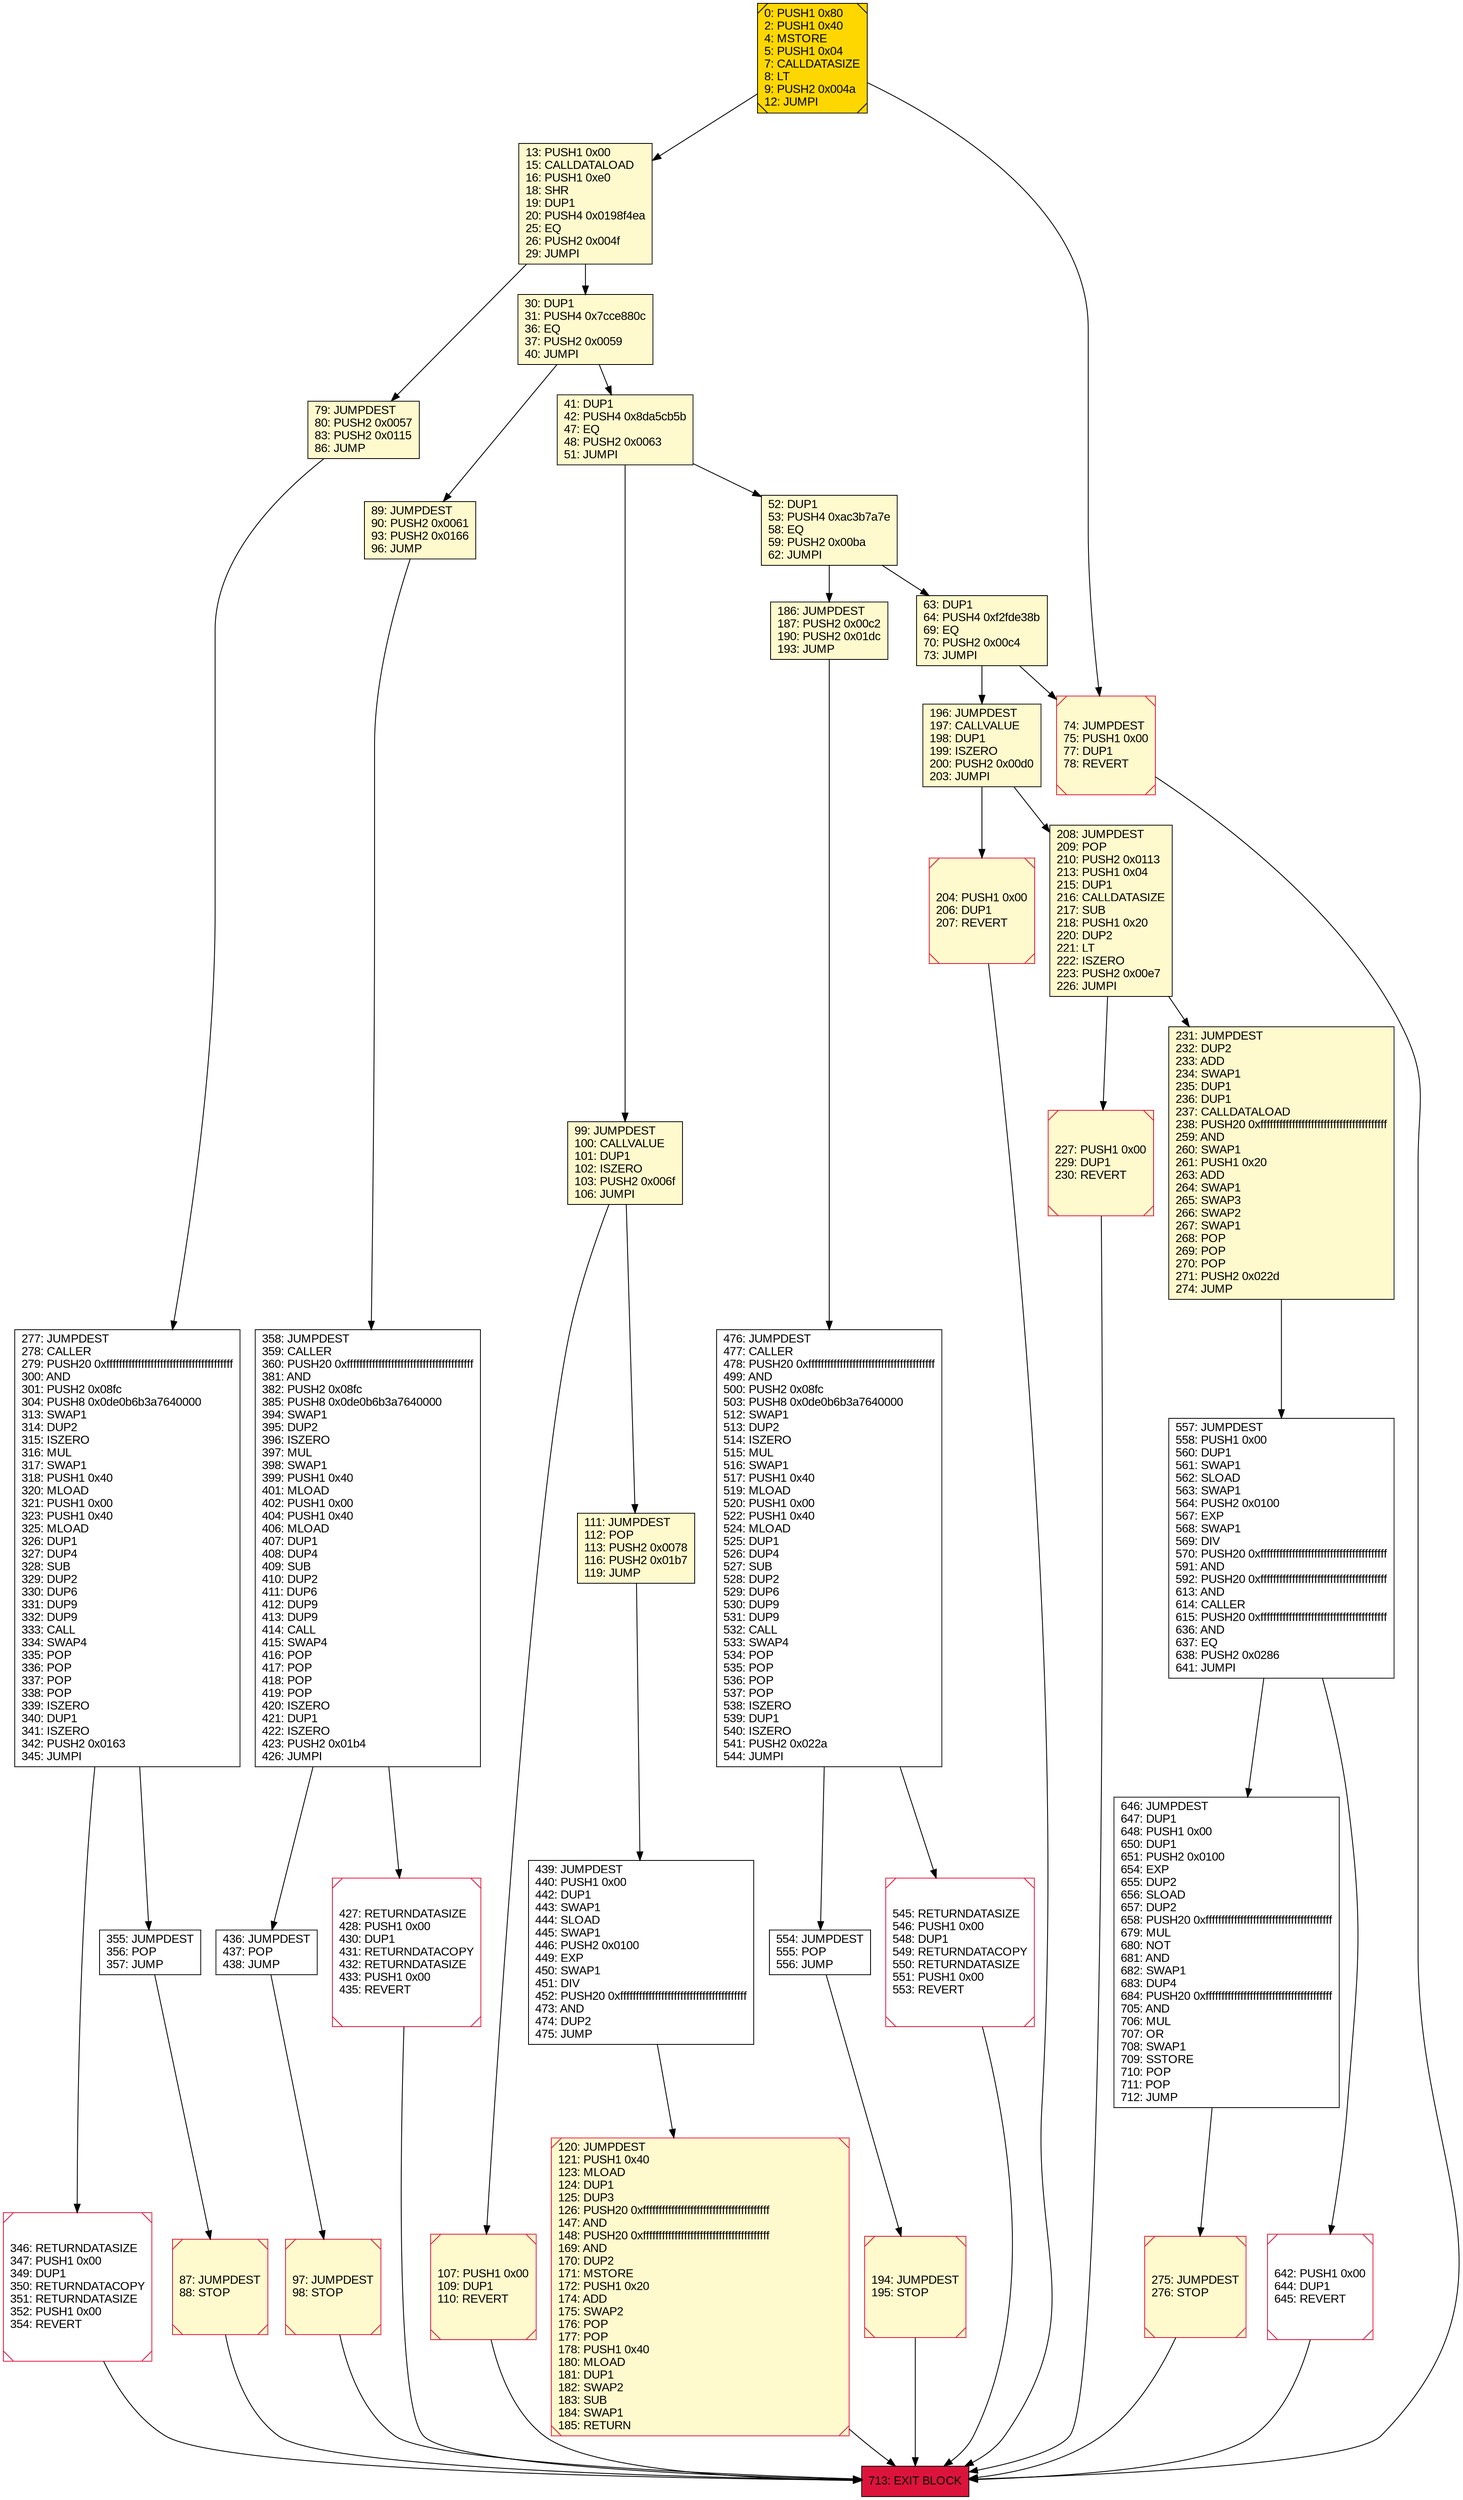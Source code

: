 digraph G {
bgcolor=transparent rankdir=UD;
node [shape=box style=filled color=black fillcolor=white fontname=arial fontcolor=black];
277 [label="277: JUMPDEST\l278: CALLER\l279: PUSH20 0xffffffffffffffffffffffffffffffffffffffff\l300: AND\l301: PUSH2 0x08fc\l304: PUSH8 0x0de0b6b3a7640000\l313: SWAP1\l314: DUP2\l315: ISZERO\l316: MUL\l317: SWAP1\l318: PUSH1 0x40\l320: MLOAD\l321: PUSH1 0x00\l323: PUSH1 0x40\l325: MLOAD\l326: DUP1\l327: DUP4\l328: SUB\l329: DUP2\l330: DUP6\l331: DUP9\l332: DUP9\l333: CALL\l334: SWAP4\l335: POP\l336: POP\l337: POP\l338: POP\l339: ISZERO\l340: DUP1\l341: ISZERO\l342: PUSH2 0x0163\l345: JUMPI\l" ];
439 [label="439: JUMPDEST\l440: PUSH1 0x00\l442: DUP1\l443: SWAP1\l444: SLOAD\l445: SWAP1\l446: PUSH2 0x0100\l449: EXP\l450: SWAP1\l451: DIV\l452: PUSH20 0xffffffffffffffffffffffffffffffffffffffff\l473: AND\l474: DUP2\l475: JUMP\l" ];
346 [label="346: RETURNDATASIZE\l347: PUSH1 0x00\l349: DUP1\l350: RETURNDATACOPY\l351: RETURNDATASIZE\l352: PUSH1 0x00\l354: REVERT\l" shape=Msquare color=crimson ];
227 [label="227: PUSH1 0x00\l229: DUP1\l230: REVERT\l" fillcolor=lemonchiffon shape=Msquare color=crimson ];
87 [label="87: JUMPDEST\l88: STOP\l" fillcolor=lemonchiffon shape=Msquare color=crimson ];
355 [label="355: JUMPDEST\l356: POP\l357: JUMP\l" ];
275 [label="275: JUMPDEST\l276: STOP\l" fillcolor=lemonchiffon shape=Msquare color=crimson ];
713 [label="713: EXIT BLOCK\l" fillcolor=crimson ];
107 [label="107: PUSH1 0x00\l109: DUP1\l110: REVERT\l" fillcolor=lemonchiffon shape=Msquare color=crimson ];
476 [label="476: JUMPDEST\l477: CALLER\l478: PUSH20 0xffffffffffffffffffffffffffffffffffffffff\l499: AND\l500: PUSH2 0x08fc\l503: PUSH8 0x0de0b6b3a7640000\l512: SWAP1\l513: DUP2\l514: ISZERO\l515: MUL\l516: SWAP1\l517: PUSH1 0x40\l519: MLOAD\l520: PUSH1 0x00\l522: PUSH1 0x40\l524: MLOAD\l525: DUP1\l526: DUP4\l527: SUB\l528: DUP2\l529: DUP6\l530: DUP9\l531: DUP9\l532: CALL\l533: SWAP4\l534: POP\l535: POP\l536: POP\l537: POP\l538: ISZERO\l539: DUP1\l540: ISZERO\l541: PUSH2 0x022a\l544: JUMPI\l" ];
358 [label="358: JUMPDEST\l359: CALLER\l360: PUSH20 0xffffffffffffffffffffffffffffffffffffffff\l381: AND\l382: PUSH2 0x08fc\l385: PUSH8 0x0de0b6b3a7640000\l394: SWAP1\l395: DUP2\l396: ISZERO\l397: MUL\l398: SWAP1\l399: PUSH1 0x40\l401: MLOAD\l402: PUSH1 0x00\l404: PUSH1 0x40\l406: MLOAD\l407: DUP1\l408: DUP4\l409: SUB\l410: DUP2\l411: DUP6\l412: DUP9\l413: DUP9\l414: CALL\l415: SWAP4\l416: POP\l417: POP\l418: POP\l419: POP\l420: ISZERO\l421: DUP1\l422: ISZERO\l423: PUSH2 0x01b4\l426: JUMPI\l" ];
554 [label="554: JUMPDEST\l555: POP\l556: JUMP\l" ];
79 [label="79: JUMPDEST\l80: PUSH2 0x0057\l83: PUSH2 0x0115\l86: JUMP\l" fillcolor=lemonchiffon ];
74 [label="74: JUMPDEST\l75: PUSH1 0x00\l77: DUP1\l78: REVERT\l" fillcolor=lemonchiffon shape=Msquare color=crimson ];
13 [label="13: PUSH1 0x00\l15: CALLDATALOAD\l16: PUSH1 0xe0\l18: SHR\l19: DUP1\l20: PUSH4 0x0198f4ea\l25: EQ\l26: PUSH2 0x004f\l29: JUMPI\l" fillcolor=lemonchiffon ];
436 [label="436: JUMPDEST\l437: POP\l438: JUMP\l" ];
194 [label="194: JUMPDEST\l195: STOP\l" fillcolor=lemonchiffon shape=Msquare color=crimson ];
99 [label="99: JUMPDEST\l100: CALLVALUE\l101: DUP1\l102: ISZERO\l103: PUSH2 0x006f\l106: JUMPI\l" fillcolor=lemonchiffon ];
63 [label="63: DUP1\l64: PUSH4 0xf2fde38b\l69: EQ\l70: PUSH2 0x00c4\l73: JUMPI\l" fillcolor=lemonchiffon ];
208 [label="208: JUMPDEST\l209: POP\l210: PUSH2 0x0113\l213: PUSH1 0x04\l215: DUP1\l216: CALLDATASIZE\l217: SUB\l218: PUSH1 0x20\l220: DUP2\l221: LT\l222: ISZERO\l223: PUSH2 0x00e7\l226: JUMPI\l" fillcolor=lemonchiffon ];
89 [label="89: JUMPDEST\l90: PUSH2 0x0061\l93: PUSH2 0x0166\l96: JUMP\l" fillcolor=lemonchiffon ];
642 [label="642: PUSH1 0x00\l644: DUP1\l645: REVERT\l" shape=Msquare color=crimson ];
120 [label="120: JUMPDEST\l121: PUSH1 0x40\l123: MLOAD\l124: DUP1\l125: DUP3\l126: PUSH20 0xffffffffffffffffffffffffffffffffffffffff\l147: AND\l148: PUSH20 0xffffffffffffffffffffffffffffffffffffffff\l169: AND\l170: DUP2\l171: MSTORE\l172: PUSH1 0x20\l174: ADD\l175: SWAP2\l176: POP\l177: POP\l178: PUSH1 0x40\l180: MLOAD\l181: DUP1\l182: SWAP2\l183: SUB\l184: SWAP1\l185: RETURN\l" fillcolor=lemonchiffon shape=Msquare color=crimson ];
204 [label="204: PUSH1 0x00\l206: DUP1\l207: REVERT\l" fillcolor=lemonchiffon shape=Msquare color=crimson ];
557 [label="557: JUMPDEST\l558: PUSH1 0x00\l560: DUP1\l561: SWAP1\l562: SLOAD\l563: SWAP1\l564: PUSH2 0x0100\l567: EXP\l568: SWAP1\l569: DIV\l570: PUSH20 0xffffffffffffffffffffffffffffffffffffffff\l591: AND\l592: PUSH20 0xffffffffffffffffffffffffffffffffffffffff\l613: AND\l614: CALLER\l615: PUSH20 0xffffffffffffffffffffffffffffffffffffffff\l636: AND\l637: EQ\l638: PUSH2 0x0286\l641: JUMPI\l" ];
111 [label="111: JUMPDEST\l112: POP\l113: PUSH2 0x0078\l116: PUSH2 0x01b7\l119: JUMP\l" fillcolor=lemonchiffon ];
41 [label="41: DUP1\l42: PUSH4 0x8da5cb5b\l47: EQ\l48: PUSH2 0x0063\l51: JUMPI\l" fillcolor=lemonchiffon ];
427 [label="427: RETURNDATASIZE\l428: PUSH1 0x00\l430: DUP1\l431: RETURNDATACOPY\l432: RETURNDATASIZE\l433: PUSH1 0x00\l435: REVERT\l" shape=Msquare color=crimson ];
52 [label="52: DUP1\l53: PUSH4 0xac3b7a7e\l58: EQ\l59: PUSH2 0x00ba\l62: JUMPI\l" fillcolor=lemonchiffon ];
231 [label="231: JUMPDEST\l232: DUP2\l233: ADD\l234: SWAP1\l235: DUP1\l236: DUP1\l237: CALLDATALOAD\l238: PUSH20 0xffffffffffffffffffffffffffffffffffffffff\l259: AND\l260: SWAP1\l261: PUSH1 0x20\l263: ADD\l264: SWAP1\l265: SWAP3\l266: SWAP2\l267: SWAP1\l268: POP\l269: POP\l270: POP\l271: PUSH2 0x022d\l274: JUMP\l" fillcolor=lemonchiffon ];
97 [label="97: JUMPDEST\l98: STOP\l" fillcolor=lemonchiffon shape=Msquare color=crimson ];
196 [label="196: JUMPDEST\l197: CALLVALUE\l198: DUP1\l199: ISZERO\l200: PUSH2 0x00d0\l203: JUMPI\l" fillcolor=lemonchiffon ];
0 [label="0: PUSH1 0x80\l2: PUSH1 0x40\l4: MSTORE\l5: PUSH1 0x04\l7: CALLDATASIZE\l8: LT\l9: PUSH2 0x004a\l12: JUMPI\l" fillcolor=lemonchiffon shape=Msquare fillcolor=gold ];
186 [label="186: JUMPDEST\l187: PUSH2 0x00c2\l190: PUSH2 0x01dc\l193: JUMP\l" fillcolor=lemonchiffon ];
545 [label="545: RETURNDATASIZE\l546: PUSH1 0x00\l548: DUP1\l549: RETURNDATACOPY\l550: RETURNDATASIZE\l551: PUSH1 0x00\l553: REVERT\l" shape=Msquare color=crimson ];
30 [label="30: DUP1\l31: PUSH4 0x7cce880c\l36: EQ\l37: PUSH2 0x0059\l40: JUMPI\l" fillcolor=lemonchiffon ];
646 [label="646: JUMPDEST\l647: DUP1\l648: PUSH1 0x00\l650: DUP1\l651: PUSH2 0x0100\l654: EXP\l655: DUP2\l656: SLOAD\l657: DUP2\l658: PUSH20 0xffffffffffffffffffffffffffffffffffffffff\l679: MUL\l680: NOT\l681: AND\l682: SWAP1\l683: DUP4\l684: PUSH20 0xffffffffffffffffffffffffffffffffffffffff\l705: AND\l706: MUL\l707: OR\l708: SWAP1\l709: SSTORE\l710: POP\l711: POP\l712: JUMP\l" ];
41 -> 52;
107 -> 713;
74 -> 713;
355 -> 87;
346 -> 713;
87 -> 713;
227 -> 713;
557 -> 642;
79 -> 277;
63 -> 74;
99 -> 107;
196 -> 208;
358 -> 436;
30 -> 89;
196 -> 204;
13 -> 79;
231 -> 557;
194 -> 713;
208 -> 227;
204 -> 713;
63 -> 196;
13 -> 30;
41 -> 99;
89 -> 358;
439 -> 120;
52 -> 63;
99 -> 111;
0 -> 74;
358 -> 427;
97 -> 713;
277 -> 346;
52 -> 186;
277 -> 355;
476 -> 554;
30 -> 41;
275 -> 713;
208 -> 231;
557 -> 646;
554 -> 194;
120 -> 713;
0 -> 13;
436 -> 97;
642 -> 713;
111 -> 439;
476 -> 545;
545 -> 713;
427 -> 713;
646 -> 275;
186 -> 476;
}